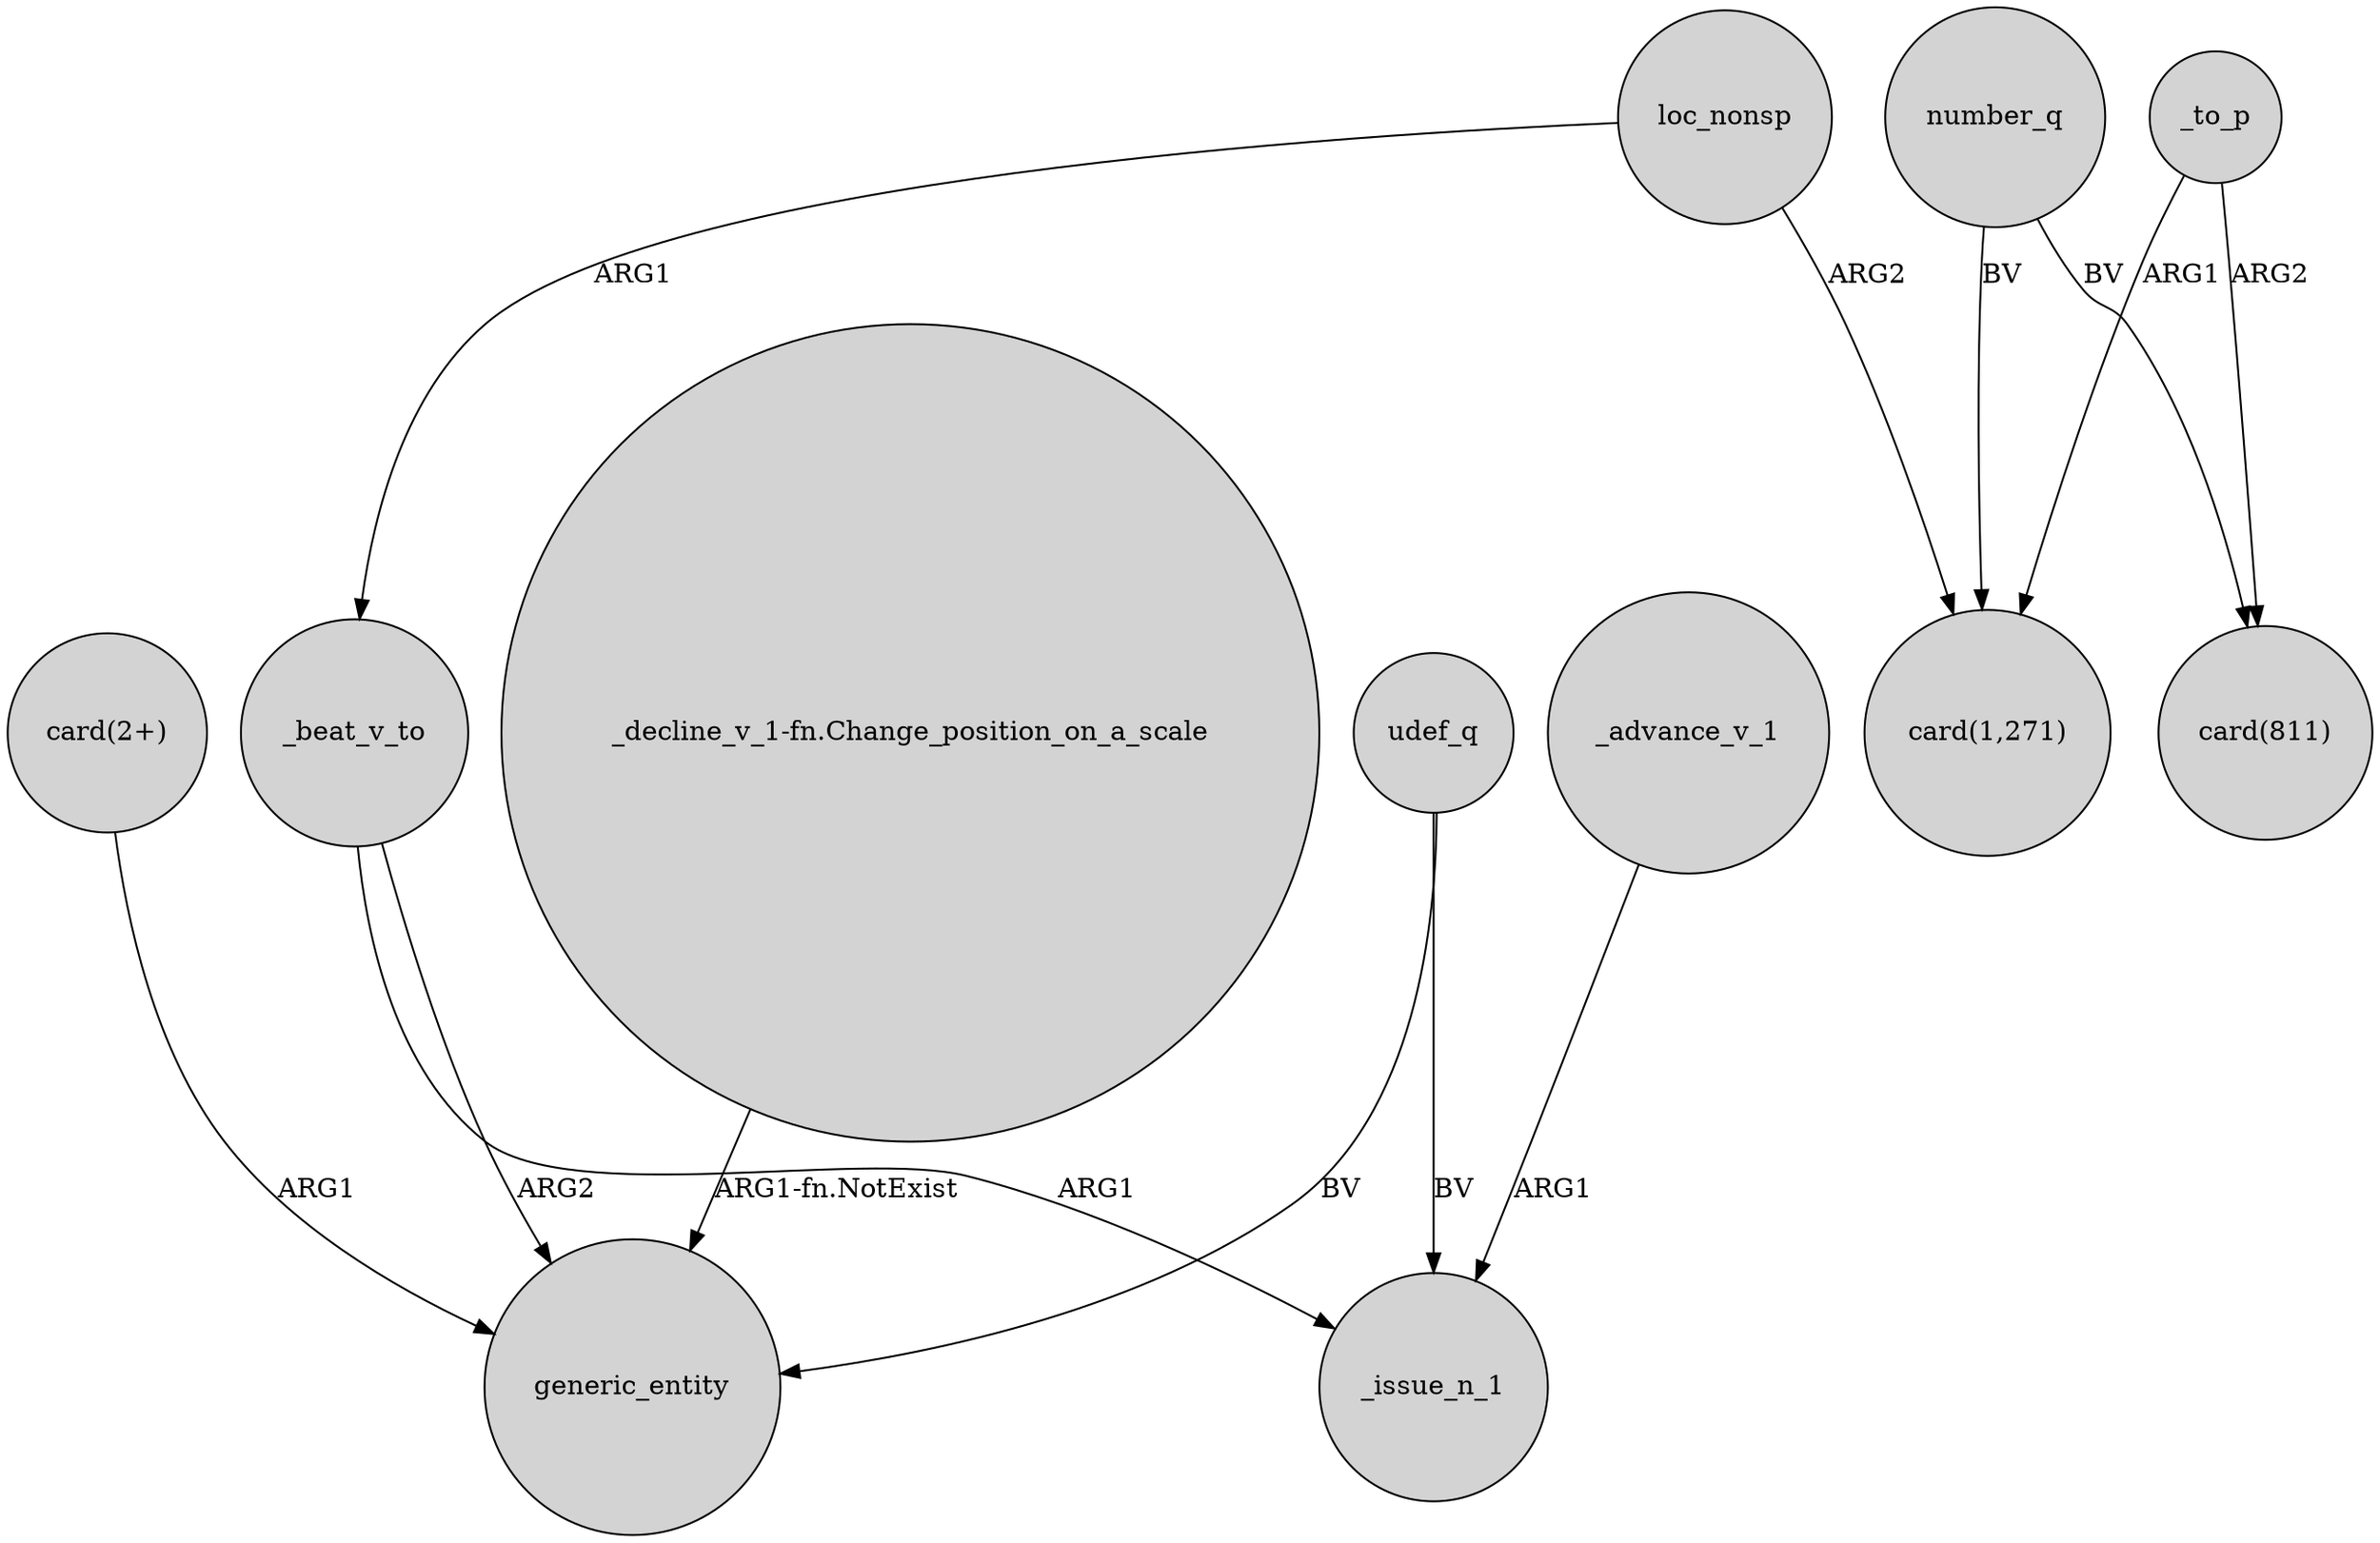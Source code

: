 digraph {
	node [shape=circle style=filled]
	"_decline_v_1-fn.Change_position_on_a_scale" -> generic_entity [label="ARG1-fn.NotExist"]
	_to_p -> "card(811)" [label=ARG2]
	loc_nonsp -> "card(1,271)" [label=ARG2]
	udef_q -> generic_entity [label=BV]
	number_q -> "card(811)" [label=BV]
	loc_nonsp -> _beat_v_to [label=ARG1]
	number_q -> "card(1,271)" [label=BV]
	_advance_v_1 -> _issue_n_1 [label=ARG1]
	_to_p -> "card(1,271)" [label=ARG1]
	udef_q -> _issue_n_1 [label=BV]
	"card(2+)" -> generic_entity [label=ARG1]
	_beat_v_to -> generic_entity [label=ARG2]
	_beat_v_to -> _issue_n_1 [label=ARG1]
}
